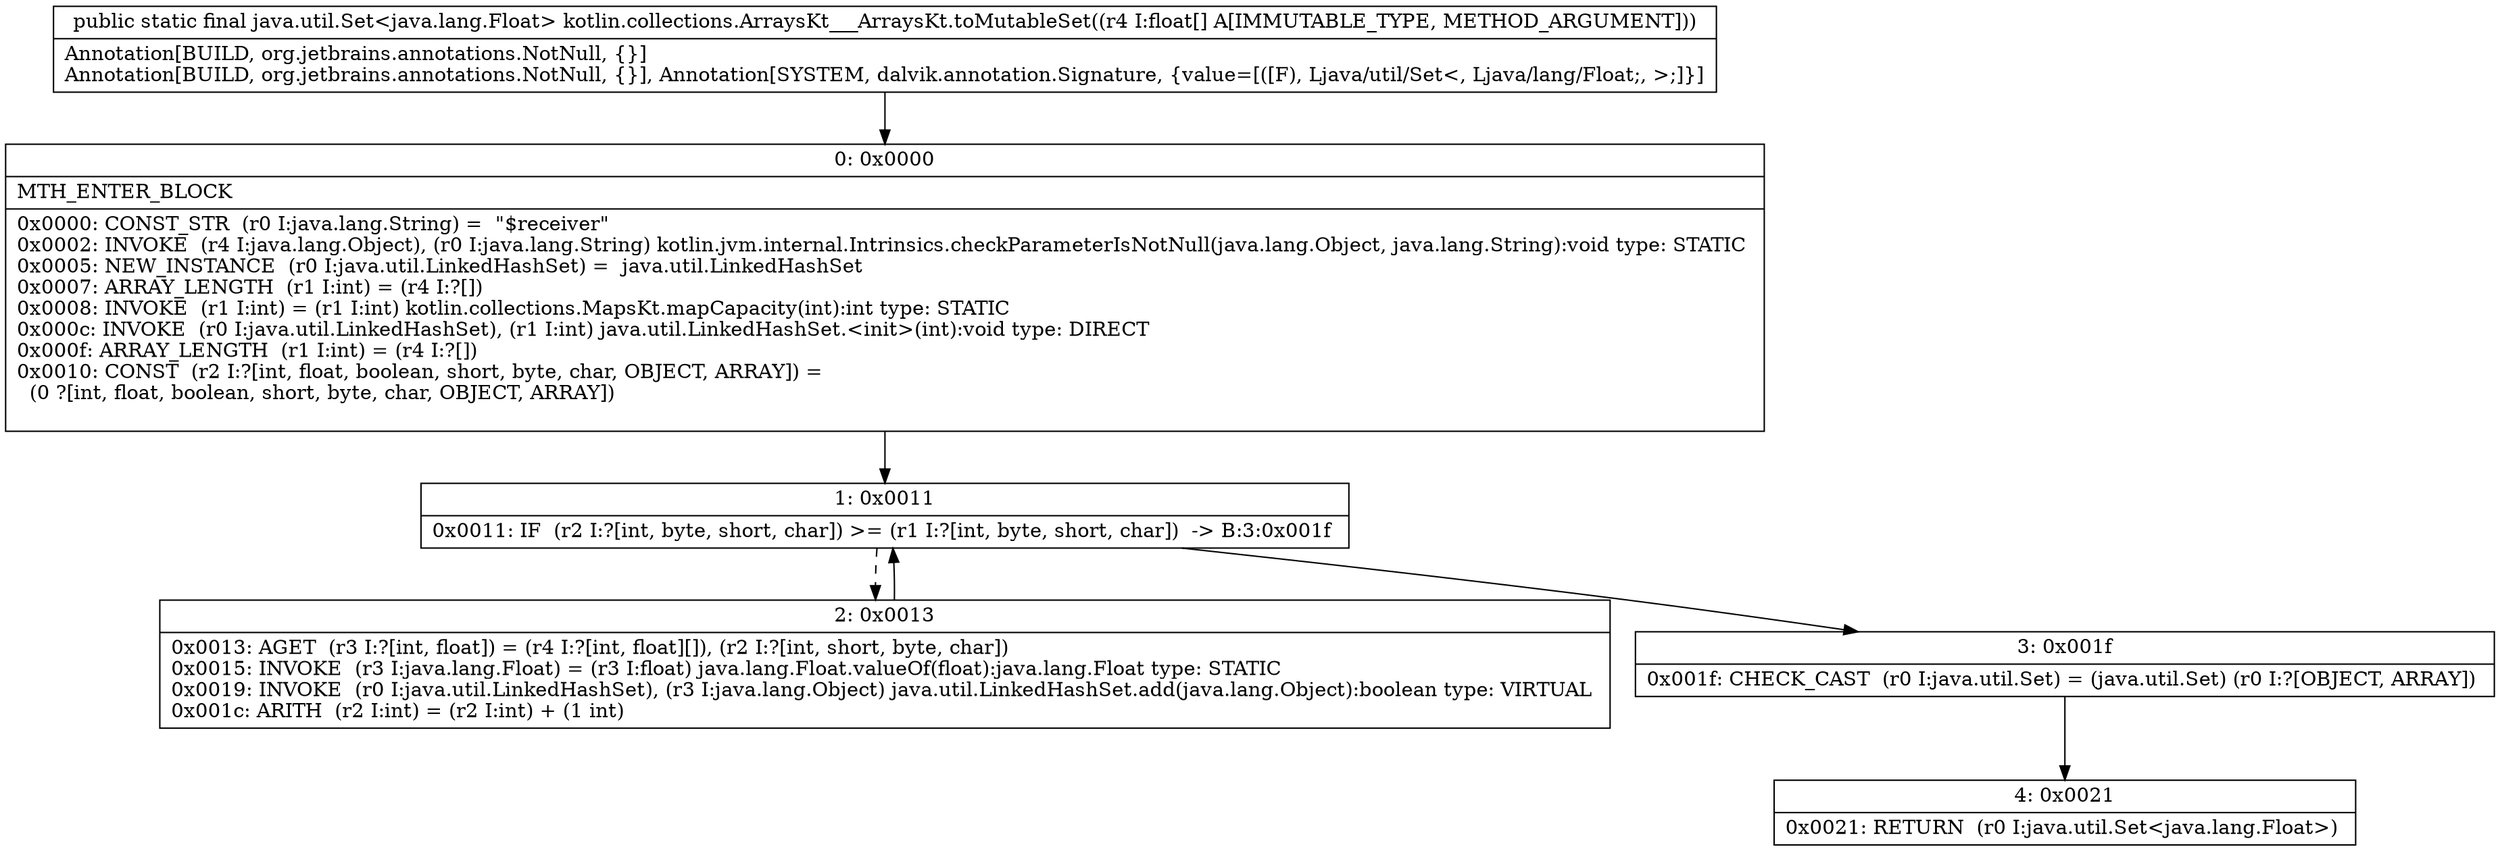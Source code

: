 digraph "CFG forkotlin.collections.ArraysKt___ArraysKt.toMutableSet([F)Ljava\/util\/Set;" {
Node_0 [shape=record,label="{0\:\ 0x0000|MTH_ENTER_BLOCK\l|0x0000: CONST_STR  (r0 I:java.lang.String) =  \"$receiver\" \l0x0002: INVOKE  (r4 I:java.lang.Object), (r0 I:java.lang.String) kotlin.jvm.internal.Intrinsics.checkParameterIsNotNull(java.lang.Object, java.lang.String):void type: STATIC \l0x0005: NEW_INSTANCE  (r0 I:java.util.LinkedHashSet) =  java.util.LinkedHashSet \l0x0007: ARRAY_LENGTH  (r1 I:int) = (r4 I:?[]) \l0x0008: INVOKE  (r1 I:int) = (r1 I:int) kotlin.collections.MapsKt.mapCapacity(int):int type: STATIC \l0x000c: INVOKE  (r0 I:java.util.LinkedHashSet), (r1 I:int) java.util.LinkedHashSet.\<init\>(int):void type: DIRECT \l0x000f: ARRAY_LENGTH  (r1 I:int) = (r4 I:?[]) \l0x0010: CONST  (r2 I:?[int, float, boolean, short, byte, char, OBJECT, ARRAY]) = \l  (0 ?[int, float, boolean, short, byte, char, OBJECT, ARRAY])\l \l}"];
Node_1 [shape=record,label="{1\:\ 0x0011|0x0011: IF  (r2 I:?[int, byte, short, char]) \>= (r1 I:?[int, byte, short, char])  \-\> B:3:0x001f \l}"];
Node_2 [shape=record,label="{2\:\ 0x0013|0x0013: AGET  (r3 I:?[int, float]) = (r4 I:?[int, float][]), (r2 I:?[int, short, byte, char]) \l0x0015: INVOKE  (r3 I:java.lang.Float) = (r3 I:float) java.lang.Float.valueOf(float):java.lang.Float type: STATIC \l0x0019: INVOKE  (r0 I:java.util.LinkedHashSet), (r3 I:java.lang.Object) java.util.LinkedHashSet.add(java.lang.Object):boolean type: VIRTUAL \l0x001c: ARITH  (r2 I:int) = (r2 I:int) + (1 int) \l}"];
Node_3 [shape=record,label="{3\:\ 0x001f|0x001f: CHECK_CAST  (r0 I:java.util.Set) = (java.util.Set) (r0 I:?[OBJECT, ARRAY]) \l}"];
Node_4 [shape=record,label="{4\:\ 0x0021|0x0021: RETURN  (r0 I:java.util.Set\<java.lang.Float\>) \l}"];
MethodNode[shape=record,label="{public static final java.util.Set\<java.lang.Float\> kotlin.collections.ArraysKt___ArraysKt.toMutableSet((r4 I:float[] A[IMMUTABLE_TYPE, METHOD_ARGUMENT]))  | Annotation[BUILD, org.jetbrains.annotations.NotNull, \{\}]\lAnnotation[BUILD, org.jetbrains.annotations.NotNull, \{\}], Annotation[SYSTEM, dalvik.annotation.Signature, \{value=[([F), Ljava\/util\/Set\<, Ljava\/lang\/Float;, \>;]\}]\l}"];
MethodNode -> Node_0;
Node_0 -> Node_1;
Node_1 -> Node_2[style=dashed];
Node_1 -> Node_3;
Node_2 -> Node_1;
Node_3 -> Node_4;
}

